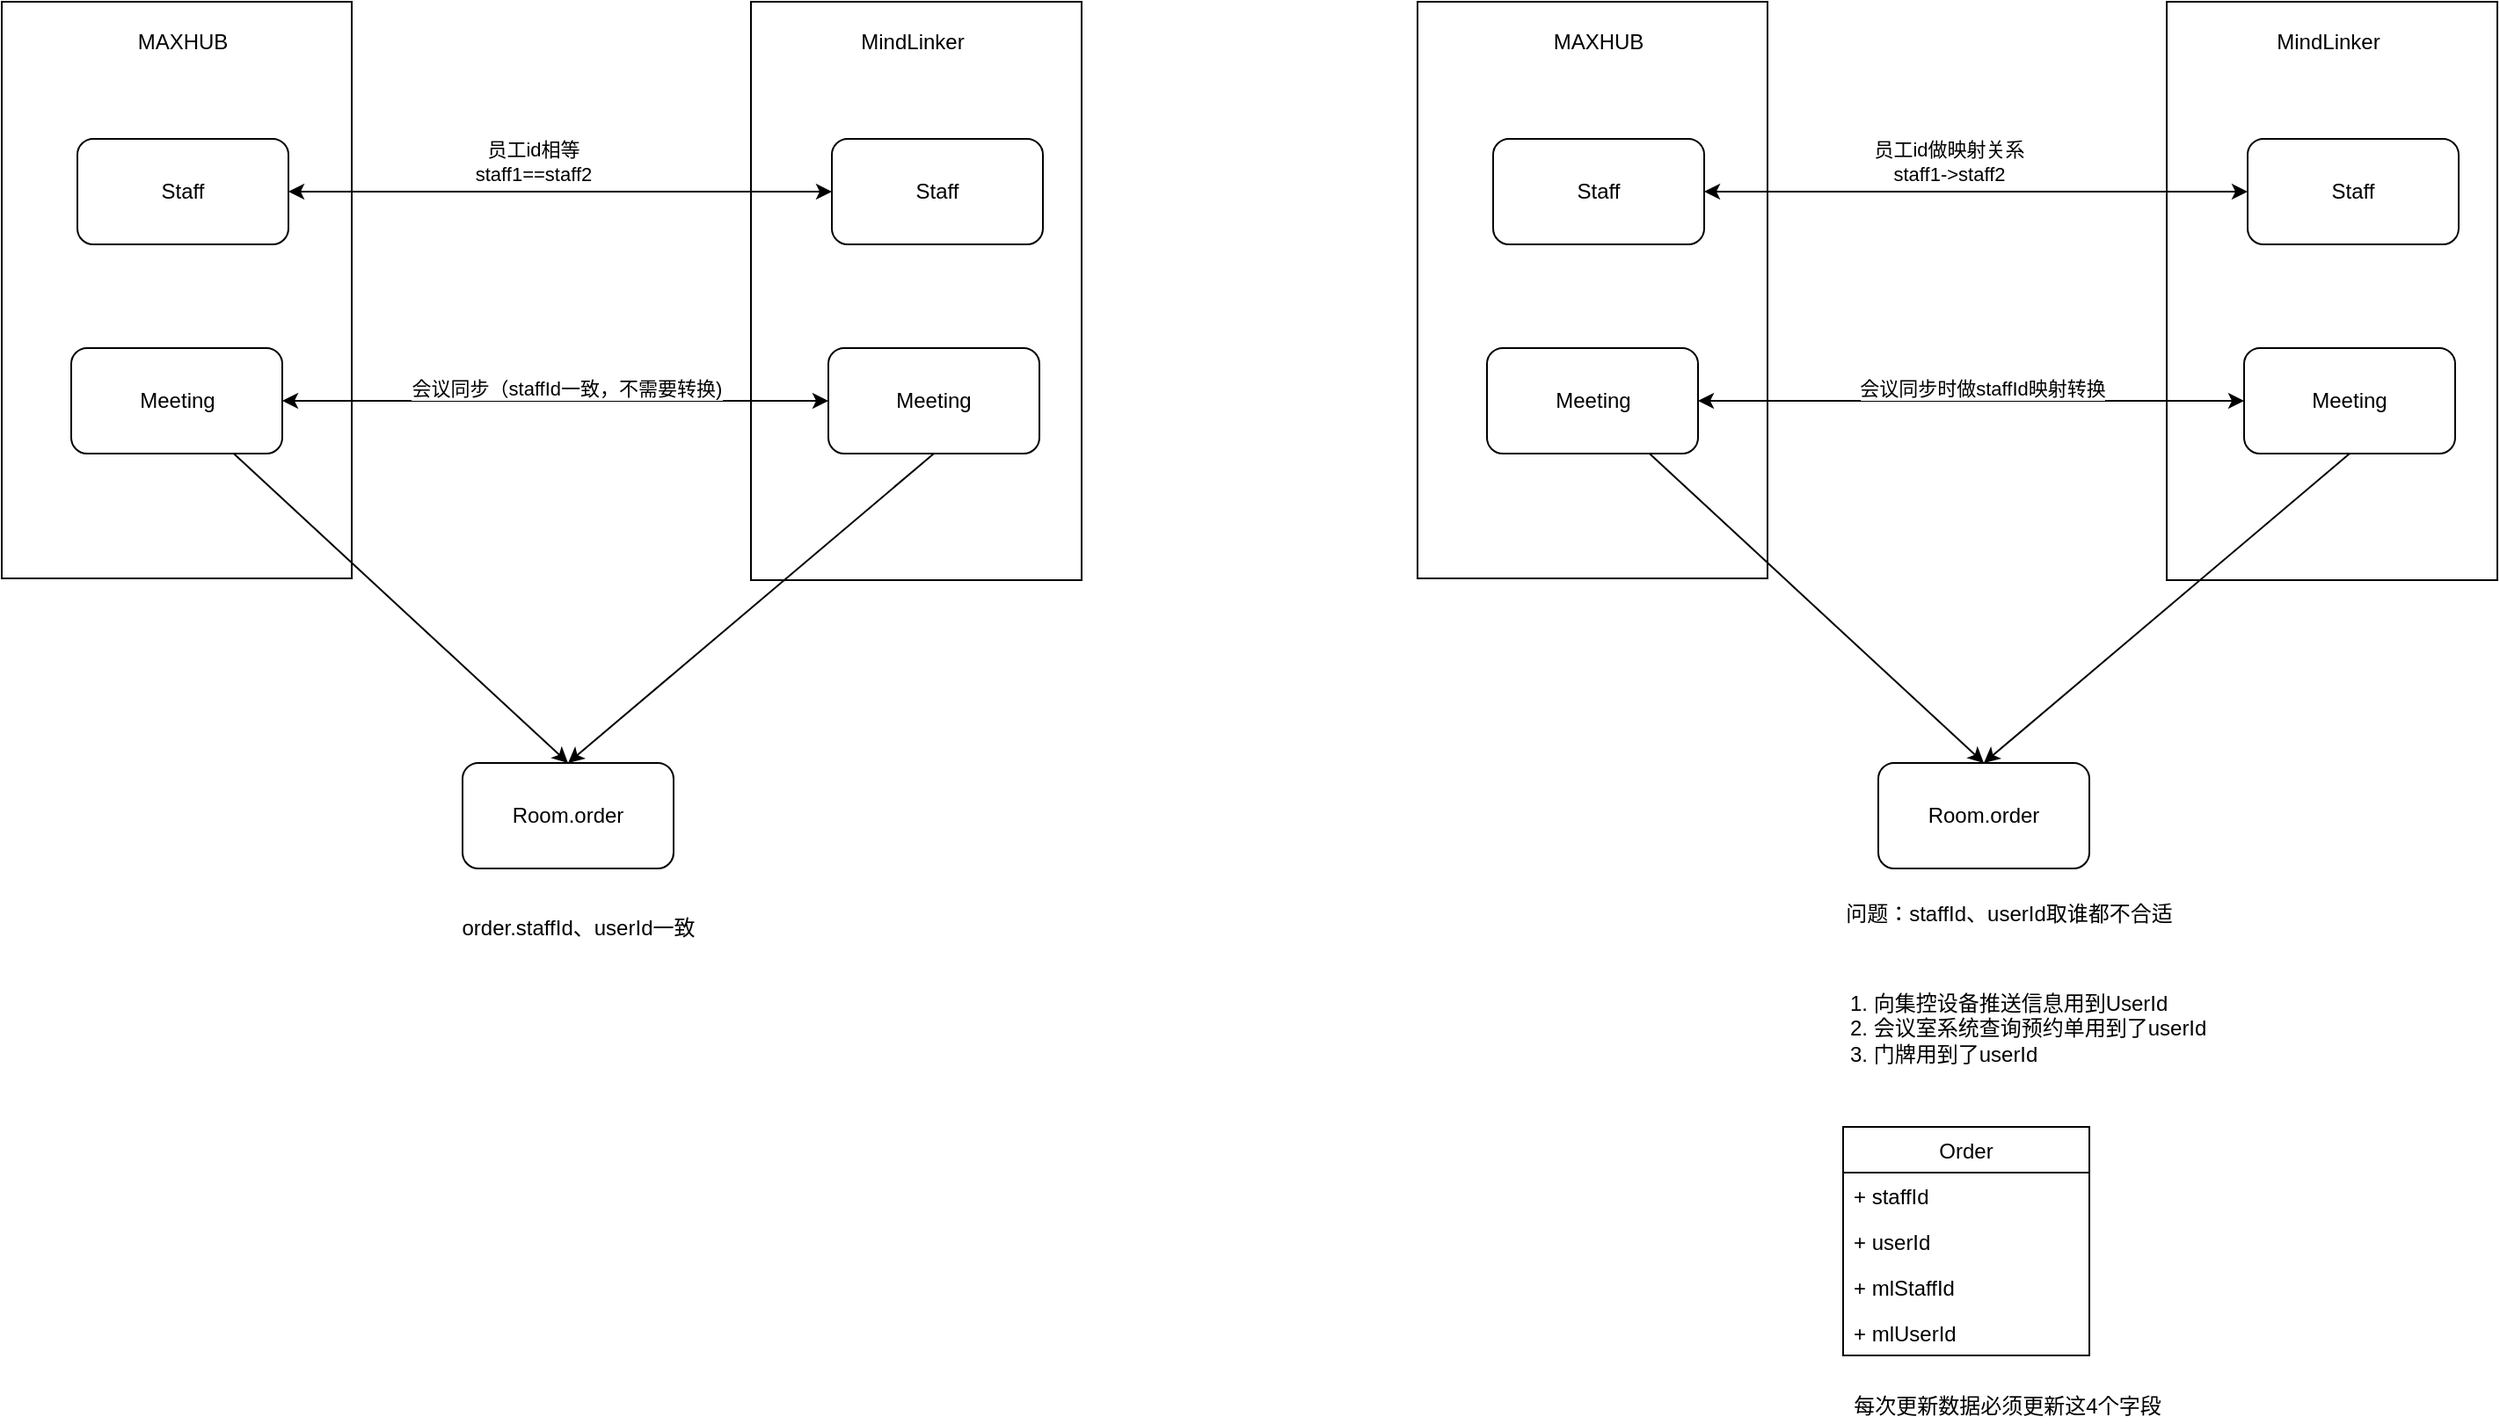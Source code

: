<mxfile version="17.2.3" type="github">
  <diagram id="krpdeuUsel4yBSgga6Du" name="第 1 页">
    <mxGraphModel dx="2226" dy="794" grid="0" gridSize="10" guides="1" tooltips="1" connect="1" arrows="1" fold="1" page="0" pageScale="1" pageWidth="827" pageHeight="1169" math="0" shadow="0">
      <root>
        <mxCell id="0" />
        <mxCell id="1" parent="0" />
        <mxCell id="90hssZY8VLej_T3yfF7d-1" value="" style="rounded=0;whiteSpace=wrap;html=1;" vertex="1" parent="1">
          <mxGeometry x="100" y="115" width="199" height="328" as="geometry" />
        </mxCell>
        <mxCell id="90hssZY8VLej_T3yfF7d-2" value="MAXHUB" style="text;html=1;strokeColor=none;fillColor=none;align=center;verticalAlign=middle;whiteSpace=wrap;rounded=0;" vertex="1" parent="1">
          <mxGeometry x="146" y="123" width="114" height="30" as="geometry" />
        </mxCell>
        <mxCell id="90hssZY8VLej_T3yfF7d-3" value="" style="rounded=0;whiteSpace=wrap;html=1;" vertex="1" parent="1">
          <mxGeometry x="526" y="115" width="188" height="329" as="geometry" />
        </mxCell>
        <mxCell id="90hssZY8VLej_T3yfF7d-4" value="MindLinker" style="text;html=1;strokeColor=none;fillColor=none;align=center;verticalAlign=middle;whiteSpace=wrap;rounded=0;" vertex="1" parent="1">
          <mxGeometry x="561" y="123" width="114" height="30" as="geometry" />
        </mxCell>
        <mxCell id="90hssZY8VLej_T3yfF7d-5" value="Staff" style="rounded=1;whiteSpace=wrap;html=1;" vertex="1" parent="1">
          <mxGeometry x="143" y="193" width="120" height="60" as="geometry" />
        </mxCell>
        <mxCell id="90hssZY8VLej_T3yfF7d-6" value="Staff" style="rounded=1;whiteSpace=wrap;html=1;" vertex="1" parent="1">
          <mxGeometry x="572" y="193" width="120" height="60" as="geometry" />
        </mxCell>
        <mxCell id="90hssZY8VLej_T3yfF7d-7" value="" style="endArrow=classic;startArrow=classic;html=1;rounded=0;entryX=0;entryY=0.5;entryDx=0;entryDy=0;" edge="1" parent="1" source="90hssZY8VLej_T3yfF7d-5" target="90hssZY8VLej_T3yfF7d-6">
          <mxGeometry width="50" height="50" relative="1" as="geometry">
            <mxPoint x="347" y="262" as="sourcePoint" />
            <mxPoint x="397" y="212" as="targetPoint" />
          </mxGeometry>
        </mxCell>
        <mxCell id="90hssZY8VLej_T3yfF7d-8" value="员工id做映射关系&lt;br&gt;staff1-&amp;gt;staff2" style="edgeLabel;html=1;align=center;verticalAlign=middle;resizable=0;points=[];" vertex="1" connectable="0" parent="90hssZY8VLej_T3yfF7d-7">
          <mxGeometry x="-0.204" y="4" relative="1" as="geometry">
            <mxPoint x="16" y="-13" as="offset" />
          </mxGeometry>
        </mxCell>
        <mxCell id="90hssZY8VLej_T3yfF7d-15" style="rounded=0;orthogonalLoop=1;jettySize=auto;html=1;entryX=0.5;entryY=0;entryDx=0;entryDy=0;" edge="1" parent="1" source="90hssZY8VLej_T3yfF7d-9" target="90hssZY8VLej_T3yfF7d-13">
          <mxGeometry relative="1" as="geometry" />
        </mxCell>
        <mxCell id="90hssZY8VLej_T3yfF7d-9" value="Meeting" style="rounded=1;whiteSpace=wrap;html=1;" vertex="1" parent="1">
          <mxGeometry x="139.5" y="312" width="120" height="60" as="geometry" />
        </mxCell>
        <mxCell id="90hssZY8VLej_T3yfF7d-10" value="Meeting" style="rounded=1;whiteSpace=wrap;html=1;" vertex="1" parent="1">
          <mxGeometry x="570" y="312" width="120" height="60" as="geometry" />
        </mxCell>
        <mxCell id="90hssZY8VLej_T3yfF7d-11" value="" style="endArrow=classic;startArrow=classic;html=1;rounded=0;exitX=1;exitY=0.5;exitDx=0;exitDy=0;" edge="1" parent="1" source="90hssZY8VLej_T3yfF7d-9" target="90hssZY8VLej_T3yfF7d-10">
          <mxGeometry width="50" height="50" relative="1" as="geometry">
            <mxPoint x="315" y="372" as="sourcePoint" />
            <mxPoint x="365" y="322" as="targetPoint" />
          </mxGeometry>
        </mxCell>
        <mxCell id="90hssZY8VLej_T3yfF7d-12" value="会议同步时做staffId映射转换" style="edgeLabel;html=1;align=center;verticalAlign=middle;resizable=0;points=[];" vertex="1" connectable="0" parent="90hssZY8VLej_T3yfF7d-11">
          <mxGeometry x="-0.295" y="2" relative="1" as="geometry">
            <mxPoint x="52" y="-5" as="offset" />
          </mxGeometry>
        </mxCell>
        <mxCell id="90hssZY8VLej_T3yfF7d-13" value="Room.order" style="rounded=1;whiteSpace=wrap;html=1;" vertex="1" parent="1">
          <mxGeometry x="362" y="548" width="120" height="60" as="geometry" />
        </mxCell>
        <mxCell id="90hssZY8VLej_T3yfF7d-16" style="rounded=0;orthogonalLoop=1;jettySize=auto;html=1;exitX=0.5;exitY=1;exitDx=0;exitDy=0;entryX=0.5;entryY=0;entryDx=0;entryDy=0;" edge="1" parent="1" source="90hssZY8VLej_T3yfF7d-10" target="90hssZY8VLej_T3yfF7d-13">
          <mxGeometry relative="1" as="geometry">
            <mxPoint x="475.004" y="417" as="sourcePoint" />
            <mxPoint x="640.936" y="593" as="targetPoint" />
          </mxGeometry>
        </mxCell>
        <mxCell id="90hssZY8VLej_T3yfF7d-17" value="问题：staffId、userId取谁都不合适&lt;br&gt;" style="text;html=1;strokeColor=none;fillColor=none;align=center;verticalAlign=middle;whiteSpace=wrap;rounded=0;" vertex="1" parent="1">
          <mxGeometry x="329.5" y="622" width="212.5" height="24" as="geometry" />
        </mxCell>
        <mxCell id="90hssZY8VLej_T3yfF7d-18" value="" style="rounded=0;whiteSpace=wrap;html=1;" vertex="1" parent="1">
          <mxGeometry x="-705" y="115" width="199" height="328" as="geometry" />
        </mxCell>
        <mxCell id="90hssZY8VLej_T3yfF7d-19" value="MAXHUB" style="text;html=1;strokeColor=none;fillColor=none;align=center;verticalAlign=middle;whiteSpace=wrap;rounded=0;" vertex="1" parent="1">
          <mxGeometry x="-659" y="123" width="114" height="30" as="geometry" />
        </mxCell>
        <mxCell id="90hssZY8VLej_T3yfF7d-20" value="" style="rounded=0;whiteSpace=wrap;html=1;" vertex="1" parent="1">
          <mxGeometry x="-279" y="115" width="188" height="329" as="geometry" />
        </mxCell>
        <mxCell id="90hssZY8VLej_T3yfF7d-21" value="MindLinker" style="text;html=1;strokeColor=none;fillColor=none;align=center;verticalAlign=middle;whiteSpace=wrap;rounded=0;" vertex="1" parent="1">
          <mxGeometry x="-244" y="123" width="114" height="30" as="geometry" />
        </mxCell>
        <mxCell id="90hssZY8VLej_T3yfF7d-22" value="Staff" style="rounded=1;whiteSpace=wrap;html=1;" vertex="1" parent="1">
          <mxGeometry x="-662" y="193" width="120" height="60" as="geometry" />
        </mxCell>
        <mxCell id="90hssZY8VLej_T3yfF7d-23" value="Staff" style="rounded=1;whiteSpace=wrap;html=1;" vertex="1" parent="1">
          <mxGeometry x="-233" y="193" width="120" height="60" as="geometry" />
        </mxCell>
        <mxCell id="90hssZY8VLej_T3yfF7d-24" value="" style="endArrow=classic;startArrow=classic;html=1;rounded=0;entryX=0;entryY=0.5;entryDx=0;entryDy=0;" edge="1" parent="1" source="90hssZY8VLej_T3yfF7d-22" target="90hssZY8VLej_T3yfF7d-23">
          <mxGeometry width="50" height="50" relative="1" as="geometry">
            <mxPoint x="-458" y="262" as="sourcePoint" />
            <mxPoint x="-408" y="212" as="targetPoint" />
          </mxGeometry>
        </mxCell>
        <mxCell id="90hssZY8VLej_T3yfF7d-25" value="员工id相等&lt;br&gt;staff1==staff2" style="edgeLabel;html=1;align=center;verticalAlign=middle;resizable=0;points=[];" vertex="1" connectable="0" parent="90hssZY8VLej_T3yfF7d-24">
          <mxGeometry x="-0.204" y="4" relative="1" as="geometry">
            <mxPoint x="16" y="-13" as="offset" />
          </mxGeometry>
        </mxCell>
        <mxCell id="90hssZY8VLej_T3yfF7d-26" style="rounded=0;orthogonalLoop=1;jettySize=auto;html=1;entryX=0.5;entryY=0;entryDx=0;entryDy=0;" edge="1" parent="1" source="90hssZY8VLej_T3yfF7d-27" target="90hssZY8VLej_T3yfF7d-31">
          <mxGeometry relative="1" as="geometry" />
        </mxCell>
        <mxCell id="90hssZY8VLej_T3yfF7d-27" value="Meeting" style="rounded=1;whiteSpace=wrap;html=1;" vertex="1" parent="1">
          <mxGeometry x="-665.5" y="312" width="120" height="60" as="geometry" />
        </mxCell>
        <mxCell id="90hssZY8VLej_T3yfF7d-28" value="Meeting" style="rounded=1;whiteSpace=wrap;html=1;" vertex="1" parent="1">
          <mxGeometry x="-235" y="312" width="120" height="60" as="geometry" />
        </mxCell>
        <mxCell id="90hssZY8VLej_T3yfF7d-29" value="" style="endArrow=classic;startArrow=classic;html=1;rounded=0;exitX=1;exitY=0.5;exitDx=0;exitDy=0;" edge="1" parent="1" source="90hssZY8VLej_T3yfF7d-27" target="90hssZY8VLej_T3yfF7d-28">
          <mxGeometry width="50" height="50" relative="1" as="geometry">
            <mxPoint x="-490" y="372" as="sourcePoint" />
            <mxPoint x="-440" y="322" as="targetPoint" />
          </mxGeometry>
        </mxCell>
        <mxCell id="90hssZY8VLej_T3yfF7d-30" value="会议同步（staffId一致，不需要转换)" style="edgeLabel;html=1;align=center;verticalAlign=middle;resizable=0;points=[];" vertex="1" connectable="0" parent="90hssZY8VLej_T3yfF7d-29">
          <mxGeometry x="-0.295" y="2" relative="1" as="geometry">
            <mxPoint x="52" y="-5" as="offset" />
          </mxGeometry>
        </mxCell>
        <mxCell id="90hssZY8VLej_T3yfF7d-31" value="Room.order" style="rounded=1;whiteSpace=wrap;html=1;" vertex="1" parent="1">
          <mxGeometry x="-443" y="548" width="120" height="60" as="geometry" />
        </mxCell>
        <mxCell id="90hssZY8VLej_T3yfF7d-32" style="rounded=0;orthogonalLoop=1;jettySize=auto;html=1;exitX=0.5;exitY=1;exitDx=0;exitDy=0;entryX=0.5;entryY=0;entryDx=0;entryDy=0;" edge="1" parent="1" source="90hssZY8VLej_T3yfF7d-28" target="90hssZY8VLej_T3yfF7d-31">
          <mxGeometry relative="1" as="geometry">
            <mxPoint x="-329.996" y="417" as="sourcePoint" />
            <mxPoint x="-164.064" y="593" as="targetPoint" />
          </mxGeometry>
        </mxCell>
        <mxCell id="90hssZY8VLej_T3yfF7d-33" value="order.staffId、userId一致" style="text;html=1;strokeColor=none;fillColor=none;align=center;verticalAlign=middle;whiteSpace=wrap;rounded=0;" vertex="1" parent="1">
          <mxGeometry x="-496" y="625" width="237.5" height="33" as="geometry" />
        </mxCell>
        <mxCell id="90hssZY8VLej_T3yfF7d-34" value="1. 向集控设备推送信息用到UserId&lt;br&gt;&lt;div&gt;&lt;span&gt;2. 会议室系统查询预约单用到了userId&lt;/span&gt;&lt;/div&gt;&lt;div&gt;&lt;span&gt;3. 门牌用到了userId&lt;/span&gt;&lt;/div&gt;" style="text;html=1;strokeColor=none;fillColor=none;align=left;verticalAlign=middle;whiteSpace=wrap;rounded=0;" vertex="1" parent="1">
          <mxGeometry x="344" y="656" width="222" height="86" as="geometry" />
        </mxCell>
        <mxCell id="90hssZY8VLej_T3yfF7d-35" value="Order" style="swimlane;fontStyle=0;childLayout=stackLayout;horizontal=1;startSize=26;fillColor=none;horizontalStack=0;resizeParent=1;resizeParentMax=0;resizeLast=0;collapsible=1;marginBottom=0;" vertex="1" parent="1">
          <mxGeometry x="342" y="755" width="140" height="130" as="geometry" />
        </mxCell>
        <mxCell id="90hssZY8VLej_T3yfF7d-36" value="+ staffId" style="text;strokeColor=none;fillColor=none;align=left;verticalAlign=top;spacingLeft=4;spacingRight=4;overflow=hidden;rotatable=0;points=[[0,0.5],[1,0.5]];portConstraint=eastwest;" vertex="1" parent="90hssZY8VLej_T3yfF7d-35">
          <mxGeometry y="26" width="140" height="26" as="geometry" />
        </mxCell>
        <mxCell id="90hssZY8VLej_T3yfF7d-37" value="+ userId" style="text;strokeColor=none;fillColor=none;align=left;verticalAlign=top;spacingLeft=4;spacingRight=4;overflow=hidden;rotatable=0;points=[[0,0.5],[1,0.5]];portConstraint=eastwest;" vertex="1" parent="90hssZY8VLej_T3yfF7d-35">
          <mxGeometry y="52" width="140" height="26" as="geometry" />
        </mxCell>
        <mxCell id="90hssZY8VLej_T3yfF7d-39" value="+ mlStaffId" style="text;strokeColor=none;fillColor=none;align=left;verticalAlign=top;spacingLeft=4;spacingRight=4;overflow=hidden;rotatable=0;points=[[0,0.5],[1,0.5]];portConstraint=eastwest;" vertex="1" parent="90hssZY8VLej_T3yfF7d-35">
          <mxGeometry y="78" width="140" height="26" as="geometry" />
        </mxCell>
        <mxCell id="90hssZY8VLej_T3yfF7d-38" value="+ mlUserId" style="text;strokeColor=none;fillColor=none;align=left;verticalAlign=top;spacingLeft=4;spacingRight=4;overflow=hidden;rotatable=0;points=[[0,0.5],[1,0.5]];portConstraint=eastwest;" vertex="1" parent="90hssZY8VLej_T3yfF7d-35">
          <mxGeometry y="104" width="140" height="26" as="geometry" />
        </mxCell>
        <mxCell id="90hssZY8VLej_T3yfF7d-40" value="每次更新数据必须更新这4个字段" style="text;html=1;align=center;verticalAlign=middle;resizable=0;points=[];autosize=1;strokeColor=none;fillColor=none;" vertex="1" parent="1">
          <mxGeometry x="342" y="905" width="185" height="18" as="geometry" />
        </mxCell>
      </root>
    </mxGraphModel>
  </diagram>
</mxfile>

